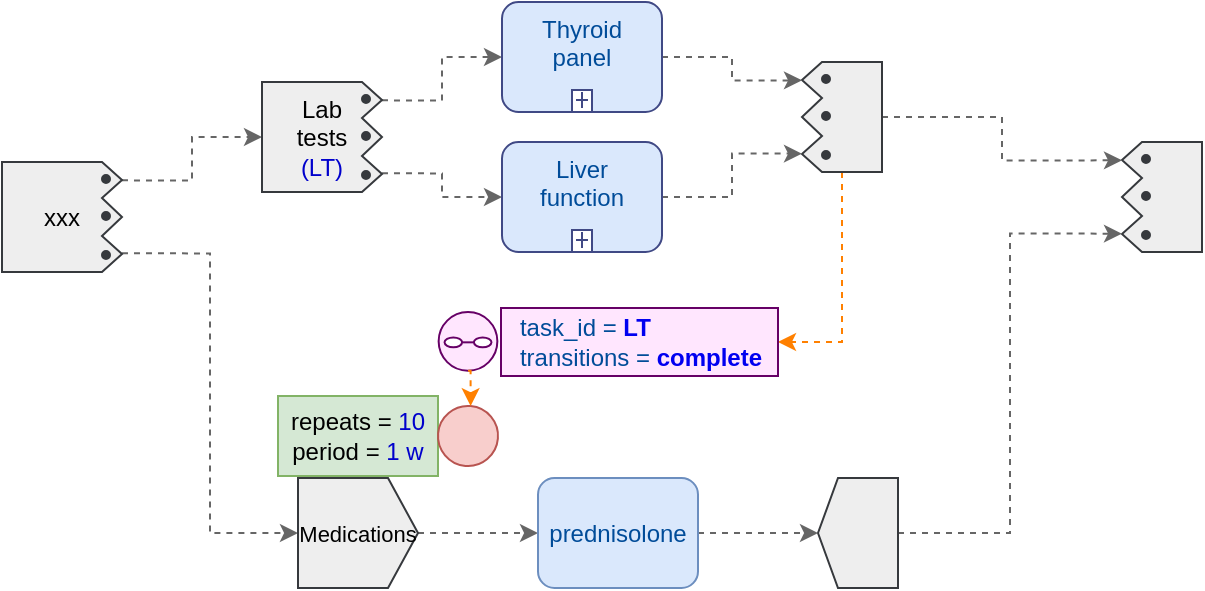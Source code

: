<mxfile version="13.7.9" type="device"><diagram id="0iGBbfqFdb-d7UR6_PtK" name="Page-1"><mxGraphModel dx="972" dy="647" grid="1" gridSize="10" guides="1" tooltips="1" connect="1" arrows="1" fold="1" page="1" pageScale="1" pageWidth="1169" pageHeight="827" math="0" shadow="0"><root><mxCell id="0"/><mxCell id="1" parent="0"/><mxCell id="IG5DCEezRlYslJ_ZL5UE-13" style="edgeStyle=orthogonalEdgeStyle;rounded=0;orthogonalLoop=1;jettySize=auto;html=1;exitX=1;exitY=0.167;exitDx=0;exitDy=0;entryX=0;entryY=0.5;entryDx=0;entryDy=0;strokeColor=#666666;dashed=1;" edge="1" parent="1" source="IG5DCEezRlYslJ_ZL5UE-2" target="IG5DCEezRlYslJ_ZL5UE-8"><mxGeometry relative="1" as="geometry"/></mxCell><mxCell id="IG5DCEezRlYslJ_ZL5UE-18" style="edgeStyle=orthogonalEdgeStyle;rounded=0;orthogonalLoop=1;jettySize=auto;html=1;exitX=1;exitY=0.83;exitDx=0;exitDy=0;entryX=0;entryY=0.5;entryDx=0;entryDy=0;strokeColor=#666666;dashed=1;" edge="1" parent="1" source="IG5DCEezRlYslJ_ZL5UE-2" target="IG5DCEezRlYslJ_ZL5UE-5"><mxGeometry relative="1" as="geometry"/></mxCell><mxCell id="IG5DCEezRlYslJ_ZL5UE-2" value="xxx&lt;br&gt;" style="shape=stencil(xVbhboMgEH4a/hoVwfbn4tr3oJZNUgoGXLu9/RBsIq1oOzUzRr07v+++kzsVwEJXpKYgjSsA30GaImQOxrw6E8fOJLqmZeN8F6IYOXDqIrpR8kSv7Nh0DExUVLGmjcIdiN/MPe0Oi1IKYUiYFNqL9OKGjDBhsPG3I+vS/3hWbfjPtKHKeRPr3T/PGaEVWBOfM0pwvozaO160itplWH2tySqrtQzrff0b+DQtLIwn1MuwOJDy9KnklzgOivlgnJeSS2VMd7aJQAp3dhupw03aMBhiuO2uh8E1aefzIXALn+WFjk/dEO0NzZnoodE8OPbh23nZk8289Gne9d+fFcB8noIMz8uPXtX/MrzkUtNQ4xl/oPfcMLiuDqHD4zLZ8ZRzVuvwc8GR/6nLnFX1rbCocdlTudP/S51lK9Rtlznw5jM4qejEK3G8ppGkD9zW635qrOMX);whiteSpace=wrap;html=1;fontSize=12;fillColor=#f5f5f5;strokeColor=#666666;gradientColor=#b3b3b3;" vertex="1" parent="1"><mxGeometry x="100" y="90" width="60" height="55" as="geometry"/></mxCell><mxCell id="IG5DCEezRlYslJ_ZL5UE-3" value="" style="shape=stencil(zZZtb4IwEMc/Td8S2vKgLxfmvkfFbjTWlhSm27df7ZEMmEJlZZkx6vXq7/539A4QLZqK1RyRuEL0GRGSpvbDmhcwkxhM1tS8bGHtzIxge8nB07RGH/lFHNqOIFTFjWivXrpD8ZPd8/2mRamVsiihVXPD/2OvxTOhLC3+AHwn6LOzIpzlsFLbqCfecgMe7FZflsWI0mGU4BHwyvxxldK1M1ghwjiHDaWrX2m8cp2W8WlhvdONQ4s9K49vRr+rw6zOVyFlqaU21oRvJwMRunMvz3Sh9W+DaEa33e95UM2uw2Ny0/APJ33mvRKPTopX1CFQCtUDJisDuyH7GyIOThwCkyy0RJoHlkjyKHgd8SawyO0CXil1E+Z4u8Hh0V0wEqCffRr2/gB5qO+5lKKeSDWLRk8jYFV9y0+sf2pzmsj/k5Qkf1gnd6Qm7zWWpA1/4FbkXwlPeXfiOx8877rlLw==);whiteSpace=wrap;html=1;fontSize=12;fillColor=#d5e8d4;strokeColor=#82b366;gradientColor=#97d077;" vertex="1" parent="1"><mxGeometry x="660" y="80" width="40" height="55" as="geometry"/></mxCell><mxCell id="IG5DCEezRlYslJ_ZL5UE-24" style="edgeStyle=orthogonalEdgeStyle;rounded=0;orthogonalLoop=1;jettySize=auto;html=1;exitX=1;exitY=0.5;exitDx=0;exitDy=0;entryX=0;entryY=0.5;entryDx=0;entryDy=0;dashed=1;strokeColor=#666666;" edge="1" parent="1" source="IG5DCEezRlYslJ_ZL5UE-5" target="IG5DCEezRlYslJ_ZL5UE-23"><mxGeometry relative="1" as="geometry"/></mxCell><mxCell id="IG5DCEezRlYslJ_ZL5UE-5" value="Medications" style="shape=stencil(tVVhb4MgEP01fF0Upss+Lq77H5SySUrBAGu3f7+T06RE6lqjxqj3jvc4vXeRsMa3vJOEFi1h74TSqoILhBcM6wJD7jspAmJn7hTfa4kZH5w9yos6hEFBmVY6Ffos25HiDdb0J2uENQZElDU+yVzlQYwrA9ziB8WG7X+TqAP9kwzSIVpG9ON+zadqA9Vyi0pTzbHudStdSTWttdykU+uolgs1WQPILROzZs/F8cvZb3PIVvKptBZWWwch3uNGhLJdPGZeAkcsT2Y1ex2e8+SO94M5SYzpkz3L+XHLyY5srcwV+zk3V/fT63R3+jJ0f3EB1aP84lG60NYv+HzRSZPGRPSGi8A/1sl/7IU+mXdR1tQT7YjinyECfw==);whiteSpace=wrap;html=1;fillColor=#eeeeee;fontSize=11;strokeColor=#36393d;" vertex="1" parent="1"><mxGeometry x="248" y="248" width="60" height="55" as="geometry"/></mxCell><mxCell id="IG5DCEezRlYslJ_ZL5UE-26" style="edgeStyle=orthogonalEdgeStyle;rounded=0;orthogonalLoop=1;jettySize=auto;html=1;exitX=1;exitY=0.5;exitDx=0;exitDy=0;entryX=0;entryY=0.833;entryDx=0;entryDy=0;dashed=1;strokeColor=#666666;" edge="1" parent="1" source="IG5DCEezRlYslJ_ZL5UE-7" target="IG5DCEezRlYslJ_ZL5UE-3"><mxGeometry relative="1" as="geometry"/></mxCell><mxCell id="IG5DCEezRlYslJ_ZL5UE-7" value="" style="shape=stencil(tZRhb4MgEIZ/DV8bhdplHxfX/Q9K2SSlYIC127/vyWkiEdtmU2PUe8/34cQDwmrf8FYSWjSEvRNKqwouEF4x3BYYct9KEVC7cKf4QUvM+ODsSV7VMfQEZRrpVOiybE+KN3inO1ktrDEAUdb4JDPKA4wrA97iB2H98L9J1AL/LIN0qJZR/XieualWoJZrVJoyh7qXrXQhalprucqfWoZa/pHJalDmmpjVBy5OX85+m2O2kk+ltbDaOgjxHgcilO3jcecjcInlzWzHXvvnvLnl3cKcJIb02V7kaGpy6y3HHexamZF9u6i934qe95f/9Kd2+rJ5DBDaejk39aBPZj+qM60CTWKdfNBD2Az3WyXbuRN2VHH7j8IN);whiteSpace=wrap;html=1;fillColor=#f5f5f5;gradientColor=#b3b3b3;fontSize=11;strokeColor=#666666;" vertex="1" parent="1"><mxGeometry x="508" y="248" width="40" height="55" as="geometry"/></mxCell><mxCell id="IG5DCEezRlYslJ_ZL5UE-14" style="edgeStyle=orthogonalEdgeStyle;rounded=0;orthogonalLoop=1;jettySize=auto;html=1;exitX=1;exitY=0.167;exitDx=0;exitDy=0;strokeColor=#666666;dashed=1;" edge="1" parent="1" source="IG5DCEezRlYslJ_ZL5UE-8" target="IG5DCEezRlYslJ_ZL5UE-11"><mxGeometry relative="1" as="geometry"/></mxCell><mxCell id="IG5DCEezRlYslJ_ZL5UE-15" style="edgeStyle=orthogonalEdgeStyle;rounded=0;orthogonalLoop=1;jettySize=auto;html=1;exitX=1;exitY=0.83;exitDx=0;exitDy=0;entryX=0;entryY=0.5;entryDx=0;entryDy=0;strokeColor=#666666;dashed=1;" edge="1" parent="1" source="IG5DCEezRlYslJ_ZL5UE-8" target="IG5DCEezRlYslJ_ZL5UE-12"><mxGeometry relative="1" as="geometry"/></mxCell><mxCell id="IG5DCEezRlYslJ_ZL5UE-8" value="Lab&lt;br&gt;tests&lt;br&gt;&lt;font color=&quot;#0000cc&quot;&gt;(LT)&lt;/font&gt;" style="shape=stencil(xVbhboMgEH4a/hoVwfbn4tr3oJZNUgoGXLu9/RBsIq1oOzUzRr07v+++kzsVwEJXpKYgjSsA30GaImQOxrw6E8fOJLqmZeN8F6IYOXDqIrpR8kSv7Nh0DExUVLGmjcIdiN/MPe0Oi1IKYUiYFNqL9OKGjDBhsPG3I+vS/3hWbfjPtKHKeRPr3T/PGaEVWBOfM0pwvozaO160itplWH2tySqrtQzrff0b+DQtLIwn1MuwOJDy9KnklzgOivlgnJeSS2VMd7aJQAp3dhupw03aMBhiuO2uh8E1aefzIXALn+WFjk/dEO0NzZnoodE8OPbh23nZk8289Gne9d+fFcB8noIMz8uPXtX/MrzkUtNQ4xl/oPfcMLiuDqHD4zLZ8ZRzVuvwc8GR/6nLnFX1rbCocdlTudP/S51lK9Rtlznw5jM4qejEK3G8ppGkD9zW635qrOMX);whiteSpace=wrap;html=1;fontSize=12;fillColor=#f5f5f5;strokeColor=#666666;gradientColor=#b3b3b3;" vertex="1" parent="1"><mxGeometry x="230" y="50" width="60" height="55" as="geometry"/></mxCell><mxCell id="IG5DCEezRlYslJ_ZL5UE-19" style="edgeStyle=orthogonalEdgeStyle;rounded=0;orthogonalLoop=1;jettySize=auto;html=1;exitX=1;exitY=0.5;exitDx=0;exitDy=0;entryX=0;entryY=0.167;entryDx=0;entryDy=0;strokeColor=#666666;dashed=1;" edge="1" parent="1" source="IG5DCEezRlYslJ_ZL5UE-9" target="IG5DCEezRlYslJ_ZL5UE-3"><mxGeometry relative="1" as="geometry"/></mxCell><mxCell id="IG5DCEezRlYslJ_ZL5UE-30" style="edgeStyle=orthogonalEdgeStyle;rounded=0;orthogonalLoop=1;jettySize=auto;html=1;exitX=0.5;exitY=1;exitDx=0;exitDy=0;entryX=1;entryY=0.5;entryDx=0;entryDy=0;dashed=1;strokeColor=#FF8000;" edge="1" parent="1" source="IG5DCEezRlYslJ_ZL5UE-9" target="IG5DCEezRlYslJ_ZL5UE-29"><mxGeometry relative="1" as="geometry"/></mxCell><mxCell id="IG5DCEezRlYslJ_ZL5UE-9" value="" style="shape=stencil(zZZtb4IwEMc/Td8S2vKgLxfmvkfFbjTWlhSm27df7ZEMmEJlZZkx6vXq7/539A4QLZqK1RyRuEL0GRGSpvbDmhcwkxhM1tS8bGHtzIxge8nB07RGH/lFHNqOIFTFjWivXrpD8ZPd8/2mRamVsiihVXPD/2OvxTOhLC3+AHwn6LOzIpzlsFLbqCfecgMe7FZflsWI0mGU4BHwyvxxldK1M1ghwjiHDaWrX2m8cp2W8WlhvdONQ4s9K49vRr+rw6zOVyFlqaU21oRvJwMRunMvz3Sh9W+DaEa33e95UM2uw2Ny0/APJ33mvRKPTopX1CFQCtUDJisDuyH7GyIOThwCkyy0RJoHlkjyKHgd8SawyO0CXil1E+Z4u8Hh0V0wEqCffRr2/gB5qO+5lKKeSDWLRk8jYFV9y0+sf2pzmsj/k5Qkf1gnd6Qm7zWWpA1/4FbkXwlPeXfiOx8877rlLw==);whiteSpace=wrap;html=1;fontSize=12;fillColor=#d5e8d4;strokeColor=#82b366;gradientColor=#97d077;" vertex="1" parent="1"><mxGeometry x="500" y="40" width="40" height="55" as="geometry"/></mxCell><mxCell id="IG5DCEezRlYslJ_ZL5UE-16" style="edgeStyle=orthogonalEdgeStyle;rounded=0;orthogonalLoop=1;jettySize=auto;html=1;exitX=1;exitY=0.5;exitDx=0;exitDy=0;entryX=0;entryY=0.167;entryDx=0;entryDy=0;strokeColor=#666666;dashed=1;" edge="1" parent="1" source="IG5DCEezRlYslJ_ZL5UE-11" target="IG5DCEezRlYslJ_ZL5UE-9"><mxGeometry relative="1" as="geometry"/></mxCell><mxCell id="IG5DCEezRlYslJ_ZL5UE-11" value="Thyroid&lt;br&gt;panel" style="shape=stencil(tVXtboQgEHwa/jbiQnr3s7Hte3AeVnIeGKR37dsX4UzcntCPqDEadtnZGZ1VAtXQil6SsmgJPJOy5Nxf/PIal7siLsXQy9rF2EVYJQ6djJnBWXOSV3V0NwSlW2mVG7PwQoonv2c8oaqN1h5EGT2gzCzvwYTSvrb4iGC39p9o1Xv8s3TSxigN0dffYz7wDVDpFkwx5sR7XaYroWKudJM3tQ4q/ScmVD6SMjFUB1Gf3qx518dFJnFOatMZ6wPxHlqREljB9juekRFg7TiB+cn4NrV4phfUJDhD1RgrM2Ia1XVRUIrxuGNZbBOOnFikE7AFGENKKVZKc174mXQvxo/YXWJKn81Fzog9YmL7ZOupvlN6Vs/gr/W4P8MOYGn/JPrjeg6ZR+fjiWczGXvRXncuCtH4xwmBLw==);whiteSpace=wrap;html=1;fillColor=#dae8fc;strokeColor=#6c8ebf;fontSize=12;align=center;verticalAlign=top;fontColor=#004C99;" vertex="1" parent="1"><mxGeometry x="350" y="10" width="80" height="55" as="geometry"/></mxCell><mxCell id="IG5DCEezRlYslJ_ZL5UE-17" style="edgeStyle=orthogonalEdgeStyle;rounded=0;orthogonalLoop=1;jettySize=auto;html=1;exitX=1;exitY=0.5;exitDx=0;exitDy=0;entryX=0;entryY=0.833;entryDx=0;entryDy=0;strokeColor=#666666;dashed=1;" edge="1" parent="1" source="IG5DCEezRlYslJ_ZL5UE-12" target="IG5DCEezRlYslJ_ZL5UE-9"><mxGeometry relative="1" as="geometry"/></mxCell><mxCell id="IG5DCEezRlYslJ_ZL5UE-12" value="Liver &lt;br&gt;function" style="shape=stencil(tVXtboQgEHwa/jbiQnr3s7Hte3AeVnIeGKR37dsX4UzcntCPqDEadtnZGZ1VAtXQil6SsmgJPJOy5Nxf/PIal7siLsXQy9rF2EVYJQ6djJnBWXOSV3V0NwSlW2mVG7PwQoonv2c8oaqN1h5EGT2gzCzvwYTSvrb4iGC39p9o1Xv8s3TSxigN0dffYz7wDVDpFkwx5sR7XaYroWKudJM3tQ4q/ScmVD6SMjFUB1Gf3qx518dFJnFOatMZ6wPxHlqREljB9juekRFg7TiB+cn4NrV4phfUJDhD1RgrM2Ia1XVRUIrxuGNZbBOOnFikE7AFGENKKVZKc174mXQvxo/YXWJKn81Fzog9YmL7ZOupvlN6Vs/gr/W4P8MOYGn/JPrjeg6ZR+fjiWczGXvRXncuCtH4xwmBLw==);whiteSpace=wrap;html=1;fillColor=#dae8fc;strokeColor=#6c8ebf;fontSize=12;align=center;verticalAlign=top;fontColor=#004C99;" vertex="1" parent="1"><mxGeometry x="350" y="80" width="80" height="55" as="geometry"/></mxCell><mxCell id="IG5DCEezRlYslJ_ZL5UE-20" value="repeats = &lt;font color=&quot;#0000cc&quot;&gt;10&lt;/font&gt;&lt;br&gt;period = &lt;font color=&quot;#0000cc&quot;&gt;1 w&lt;/font&gt;" style="rounded=0;whiteSpace=wrap;html=1;fillColor=#d5e8d4;strokeColor=#82b366;" vertex="1" parent="1"><mxGeometry x="238" y="207" width="80" height="40" as="geometry"/></mxCell><mxCell id="IG5DCEezRlYslJ_ZL5UE-25" style="edgeStyle=orthogonalEdgeStyle;rounded=0;orthogonalLoop=1;jettySize=auto;html=1;exitX=1;exitY=0.5;exitDx=0;exitDy=0;entryX=0;entryY=0.5;entryDx=0;entryDy=0;dashed=1;strokeColor=#666666;" edge="1" parent="1" source="IG5DCEezRlYslJ_ZL5UE-23" target="IG5DCEezRlYslJ_ZL5UE-7"><mxGeometry relative="1" as="geometry"/></mxCell><mxCell id="IG5DCEezRlYslJ_ZL5UE-23" value="prednisolone" style="shape=stencil(tZThCoIwFIWfZn9jcwj9jVXvsfSaQ9tkrqy3b+4atFKJUJDBPUe/e9h2JVy0pWyAJLQkfE+SJE394ssOyy3FUrYNZA61m7RKnmpAp3XWVNCp3A0EpUuwyvUuPxC68+/0DxeZ0dpDlNFt5Lz5HiaV9t/SO8KG9o+oajz/Ag4sqiyox9+Zm3QFKlsjacx85V426ULUOCtb5aSWobI/mVx4ZeoSc3GSWXW25qrz0STBsf0QzV/uj8GLx3Ik0ERbLgpjYSZPoeoaZ3dq78bd0PSLHVT8lQThCQ==);whiteSpace=wrap;html=1;fontSize=12;align=center;fillColor=#dae8fc;strokeColor=#6c8ebf;fontColor=#004C99;" vertex="1" parent="1"><mxGeometry x="368" y="248" width="80" height="55" as="geometry"/></mxCell><mxCell id="IG5DCEezRlYslJ_ZL5UE-27" value="" style="group" vertex="1" connectable="0" parent="1"><mxGeometry x="318" y="163" width="208.5" height="34" as="geometry"/></mxCell><mxCell id="IG5DCEezRlYslJ_ZL5UE-28" value="" style="shape=stencil(vVRhb4MgEP01fG0QItk+Lk7/B1OcpBQI0LX990PQpKRC3JrUGM298969e14AuLET1QwgOAH8CRDC0D98eElDajXrXcRGfmVDhK0z6sgufHBLOZcTM9zNWdwC+OG/mW/c9EpKz8CVtEnmLu/JKJe+Fl4j2dL7tkSHOsbadzgxx0zEq4B2+1lXnlvS5UnWapdW+KTWardW3HgkZzpuvmh//DbqLIdNLfG/9koo44H4Dq0AwoRASEhhkJELsV3adS3p2kIpE4Jry7IrEKPiquY1xaE2jcrY4euUYa/3aQzXX3zC6ZrgxJn3xLb6XzZlO1dvr2qt6XzKPCTW9En93MtCqaz6kG++MgguC4OVGMISZfStW7K5eA/7FdB4JgfgFw==);whiteSpace=wrap;html=1;fontSize=12;align=center;verticalAlign=top;fillColor=#f8cecc;strokeColor=#b85450;spacingRight=-30;" vertex="1" parent="IG5DCEezRlYslJ_ZL5UE-27"><mxGeometry y="2" width="30" height="29.36" as="geometry"/></mxCell><mxCell id="IG5DCEezRlYslJ_ZL5UE-29" value="&lt;div style=&quot;text-align: left&quot;&gt;task_id = &lt;font color=&quot;#0000f0&quot;&gt;&lt;b&gt;LT&lt;/b&gt;&lt;/font&gt;&lt;/div&gt;&lt;div style=&quot;text-align: left&quot;&gt;transitions = &lt;font color=&quot;#0000f0&quot;&gt;&lt;b&gt;complete&lt;/b&gt;&lt;/font&gt;&lt;/div&gt;&lt;div style=&quot;text-align: left&quot;&gt;&lt;/div&gt;" style="rounded=0;whiteSpace=wrap;html=1;fontSize=12;fontColor=#004C99;strokeColor=#660066;fillColor=#FFE6FE;" vertex="1" parent="IG5DCEezRlYslJ_ZL5UE-27"><mxGeometry x="31.5" width="138.5" height="34" as="geometry"/></mxCell><mxCell id="IG5DCEezRlYslJ_ZL5UE-31" value="" style="ellipse;whiteSpace=wrap;html=1;aspect=fixed;fillColor=#f8cecc;strokeColor=#b85450;rotation=5;" vertex="1" parent="1"><mxGeometry x="318" y="212" width="30" height="30" as="geometry"/></mxCell><mxCell id="IG5DCEezRlYslJ_ZL5UE-32" style="edgeStyle=orthogonalEdgeStyle;rounded=0;orthogonalLoop=1;jettySize=auto;html=1;exitX=0.5;exitY=1;exitDx=0;exitDy=0;entryX=0.5;entryY=0;entryDx=0;entryDy=0;dashed=1;strokeColor=#FF8000;" edge="1" parent="1" source="IG5DCEezRlYslJ_ZL5UE-28" target="IG5DCEezRlYslJ_ZL5UE-31"><mxGeometry relative="1" as="geometry"/></mxCell></root></mxGraphModel></diagram></mxfile>